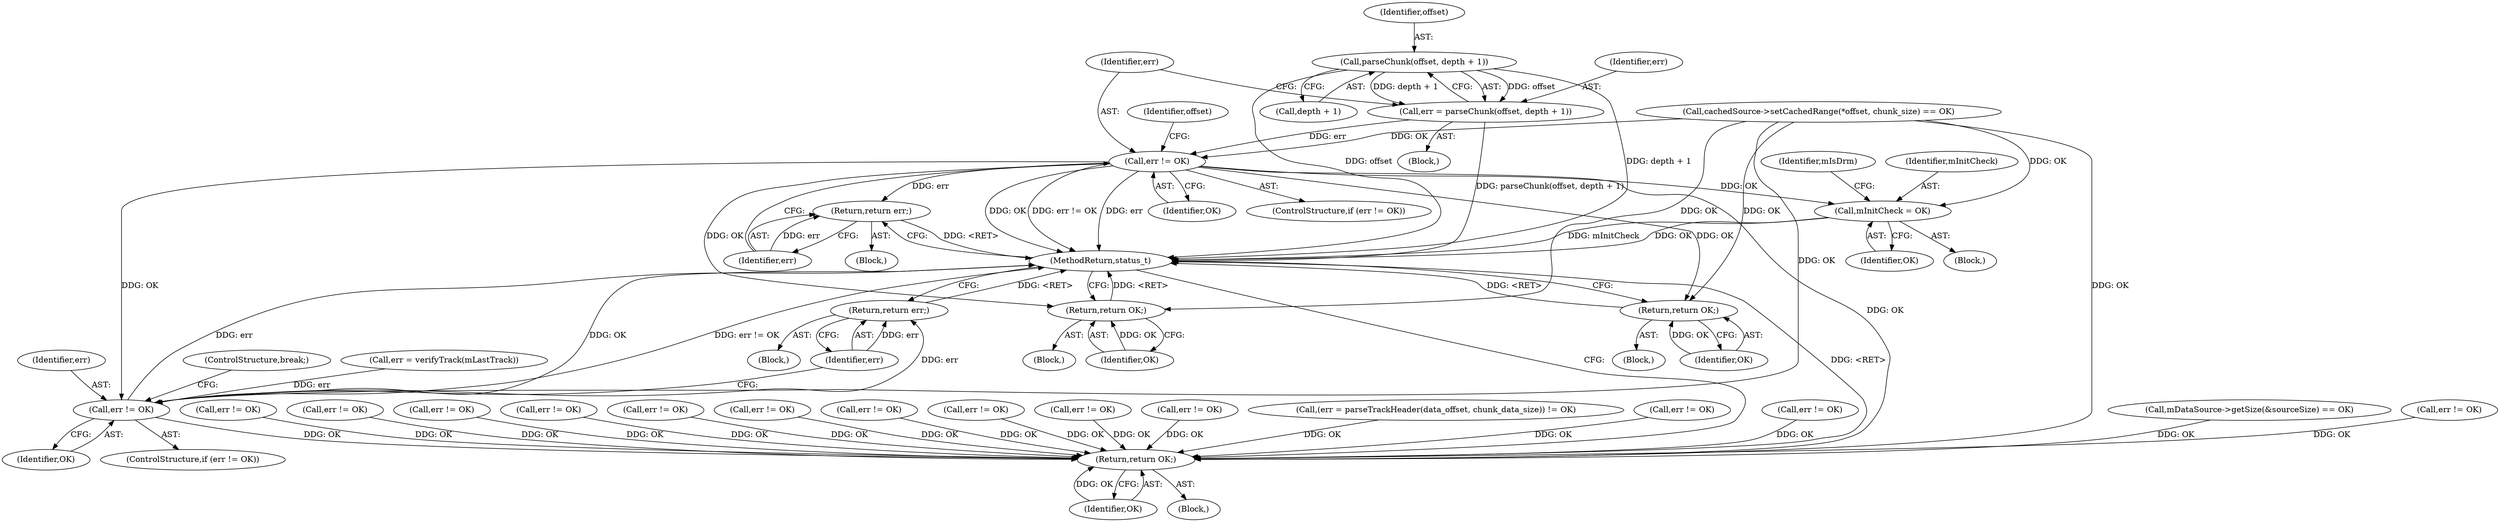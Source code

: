 digraph "0_Android_2674a7218eaa3c87f2ee26d26da5b9170e10f859@pointer" {
"1000487" [label="(Call,parseChunk(offset, depth + 1))"];
"1000485" [label="(Call,err = parseChunk(offset, depth + 1))"];
"1000493" [label="(Call,err != OK)"];
"1000497" [label="(Return,return err;)"];
"1000557" [label="(Return,return OK;)"];
"1000565" [label="(Call,err != OK)"];
"1000569" [label="(Return,return err;)"];
"1002925" [label="(Return,return OK;)"];
"1000581" [label="(Call,mInitCheck = OK)"];
"1000592" [label="(Return,return OK;)"];
"1000481" [label="(Identifier,offset)"];
"1000497" [label="(Return,return err;)"];
"1000564" [label="(ControlStructure,if (err != OK))"];
"1000486" [label="(Identifier,err)"];
"1000586" [label="(Identifier,mIsDrm)"];
"1002927" [label="(MethodReturn,status_t)"];
"1000495" [label="(Identifier,OK)"];
"1000570" [label="(Identifier,err)"];
"1000191" [label="(Call,mDataSource->getSize(&sourceSize) == OK)"];
"1000593" [label="(Identifier,OK)"];
"1001973" [label="(Call,err != OK)"];
"1002129" [label="(Call,err != OK)"];
"1001791" [label="(Call,err != OK)"];
"1001954" [label="(Call,err != OK)"];
"1000496" [label="(Block,)"];
"1000483" [label="(Block,)"];
"1000487" [label="(Call,parseChunk(offset, depth + 1))"];
"1002295" [label="(Call,err != OK)"];
"1001744" [label="(Call,err != OK)"];
"1000498" [label="(Identifier,err)"];
"1000565" [label="(Call,err != OK)"];
"1002875" [label="(Call,err != OK)"];
"1001610" [label="(Call,err != OK)"];
"1000485" [label="(Call,err = parseChunk(offset, depth + 1))"];
"1001475" [label="(Call,err != OK)"];
"1002330" [label="(Call,err != OK)"];
"1001992" [label="(Call,err != OK)"];
"1000494" [label="(Identifier,err)"];
"1000492" [label="(ControlStructure,if (err != OK))"];
"1000591" [label="(Block,)"];
"1000488" [label="(Identifier,offset)"];
"1000557" [label="(Return,return OK;)"];
"1002926" [label="(Identifier,OK)"];
"1000567" [label="(Identifier,OK)"];
"1000489" [label="(Call,depth + 1)"];
"1000560" [label="(Call,err = verifyTrack(mLastTrack))"];
"1000988" [label="(Call,(err = parseTrackHeader(data_offset, chunk_data_size)) != OK)"];
"1000592" [label="(Return,return OK;)"];
"1000514" [label="(Block,)"];
"1000106" [label="(Block,)"];
"1000580" [label="(Block,)"];
"1000493" [label="(Call,err != OK)"];
"1001824" [label="(Call,err != OK)"];
"1002925" [label="(Return,return OK;)"];
"1000566" [label="(Identifier,err)"];
"1000558" [label="(Identifier,OK)"];
"1000394" [label="(Call,cachedSource->setCachedRange(*offset, chunk_size) == OK)"];
"1001772" [label="(Call,err != OK)"];
"1000581" [label="(Call,mInitCheck = OK)"];
"1000583" [label="(Identifier,OK)"];
"1000582" [label="(Identifier,mInitCheck)"];
"1000569" [label="(Return,return err;)"];
"1000568" [label="(Block,)"];
"1000594" [label="(ControlStructure,break;)"];
"1000487" -> "1000485"  [label="AST: "];
"1000487" -> "1000489"  [label="CFG: "];
"1000488" -> "1000487"  [label="AST: "];
"1000489" -> "1000487"  [label="AST: "];
"1000485" -> "1000487"  [label="CFG: "];
"1000487" -> "1002927"  [label="DDG: depth + 1"];
"1000487" -> "1002927"  [label="DDG: offset"];
"1000487" -> "1000485"  [label="DDG: offset"];
"1000487" -> "1000485"  [label="DDG: depth + 1"];
"1000485" -> "1000483"  [label="AST: "];
"1000486" -> "1000485"  [label="AST: "];
"1000494" -> "1000485"  [label="CFG: "];
"1000485" -> "1002927"  [label="DDG: parseChunk(offset, depth + 1)"];
"1000485" -> "1000493"  [label="DDG: err"];
"1000493" -> "1000492"  [label="AST: "];
"1000493" -> "1000495"  [label="CFG: "];
"1000494" -> "1000493"  [label="AST: "];
"1000495" -> "1000493"  [label="AST: "];
"1000481" -> "1000493"  [label="CFG: "];
"1000498" -> "1000493"  [label="CFG: "];
"1000493" -> "1002927"  [label="DDG: err"];
"1000493" -> "1002927"  [label="DDG: err != OK"];
"1000493" -> "1002927"  [label="DDG: OK"];
"1000394" -> "1000493"  [label="DDG: OK"];
"1000493" -> "1000497"  [label="DDG: err"];
"1000493" -> "1000557"  [label="DDG: OK"];
"1000493" -> "1000565"  [label="DDG: OK"];
"1000493" -> "1000581"  [label="DDG: OK"];
"1000493" -> "1000592"  [label="DDG: OK"];
"1000493" -> "1002925"  [label="DDG: OK"];
"1000497" -> "1000496"  [label="AST: "];
"1000497" -> "1000498"  [label="CFG: "];
"1000498" -> "1000497"  [label="AST: "];
"1002927" -> "1000497"  [label="CFG: "];
"1000497" -> "1002927"  [label="DDG: <RET>"];
"1000498" -> "1000497"  [label="DDG: err"];
"1000557" -> "1000514"  [label="AST: "];
"1000557" -> "1000558"  [label="CFG: "];
"1000558" -> "1000557"  [label="AST: "];
"1002927" -> "1000557"  [label="CFG: "];
"1000557" -> "1002927"  [label="DDG: <RET>"];
"1000558" -> "1000557"  [label="DDG: OK"];
"1000394" -> "1000557"  [label="DDG: OK"];
"1000565" -> "1000564"  [label="AST: "];
"1000565" -> "1000567"  [label="CFG: "];
"1000566" -> "1000565"  [label="AST: "];
"1000567" -> "1000565"  [label="AST: "];
"1000570" -> "1000565"  [label="CFG: "];
"1000594" -> "1000565"  [label="CFG: "];
"1000565" -> "1002927"  [label="DDG: err"];
"1000565" -> "1002927"  [label="DDG: OK"];
"1000565" -> "1002927"  [label="DDG: err != OK"];
"1000560" -> "1000565"  [label="DDG: err"];
"1000394" -> "1000565"  [label="DDG: OK"];
"1000565" -> "1000569"  [label="DDG: err"];
"1000565" -> "1002925"  [label="DDG: OK"];
"1000569" -> "1000568"  [label="AST: "];
"1000569" -> "1000570"  [label="CFG: "];
"1000570" -> "1000569"  [label="AST: "];
"1002927" -> "1000569"  [label="CFG: "];
"1000569" -> "1002927"  [label="DDG: <RET>"];
"1000570" -> "1000569"  [label="DDG: err"];
"1002925" -> "1000106"  [label="AST: "];
"1002925" -> "1002926"  [label="CFG: "];
"1002926" -> "1002925"  [label="AST: "];
"1002927" -> "1002925"  [label="CFG: "];
"1002925" -> "1002927"  [label="DDG: <RET>"];
"1002926" -> "1002925"  [label="DDG: OK"];
"1002295" -> "1002925"  [label="DDG: OK"];
"1000191" -> "1002925"  [label="DDG: OK"];
"1001744" -> "1002925"  [label="DDG: OK"];
"1001772" -> "1002925"  [label="DDG: OK"];
"1001791" -> "1002925"  [label="DDG: OK"];
"1000394" -> "1002925"  [label="DDG: OK"];
"1001973" -> "1002925"  [label="DDG: OK"];
"1002129" -> "1002925"  [label="DDG: OK"];
"1002875" -> "1002925"  [label="DDG: OK"];
"1001475" -> "1002925"  [label="DDG: OK"];
"1001610" -> "1002925"  [label="DDG: OK"];
"1001992" -> "1002925"  [label="DDG: OK"];
"1001954" -> "1002925"  [label="DDG: OK"];
"1000988" -> "1002925"  [label="DDG: OK"];
"1001824" -> "1002925"  [label="DDG: OK"];
"1002330" -> "1002925"  [label="DDG: OK"];
"1000581" -> "1000580"  [label="AST: "];
"1000581" -> "1000583"  [label="CFG: "];
"1000582" -> "1000581"  [label="AST: "];
"1000583" -> "1000581"  [label="AST: "];
"1000586" -> "1000581"  [label="CFG: "];
"1000581" -> "1002927"  [label="DDG: OK"];
"1000581" -> "1002927"  [label="DDG: mInitCheck"];
"1000394" -> "1000581"  [label="DDG: OK"];
"1000592" -> "1000591"  [label="AST: "];
"1000592" -> "1000593"  [label="CFG: "];
"1000593" -> "1000592"  [label="AST: "];
"1002927" -> "1000592"  [label="CFG: "];
"1000592" -> "1002927"  [label="DDG: <RET>"];
"1000593" -> "1000592"  [label="DDG: OK"];
"1000394" -> "1000592"  [label="DDG: OK"];
}
